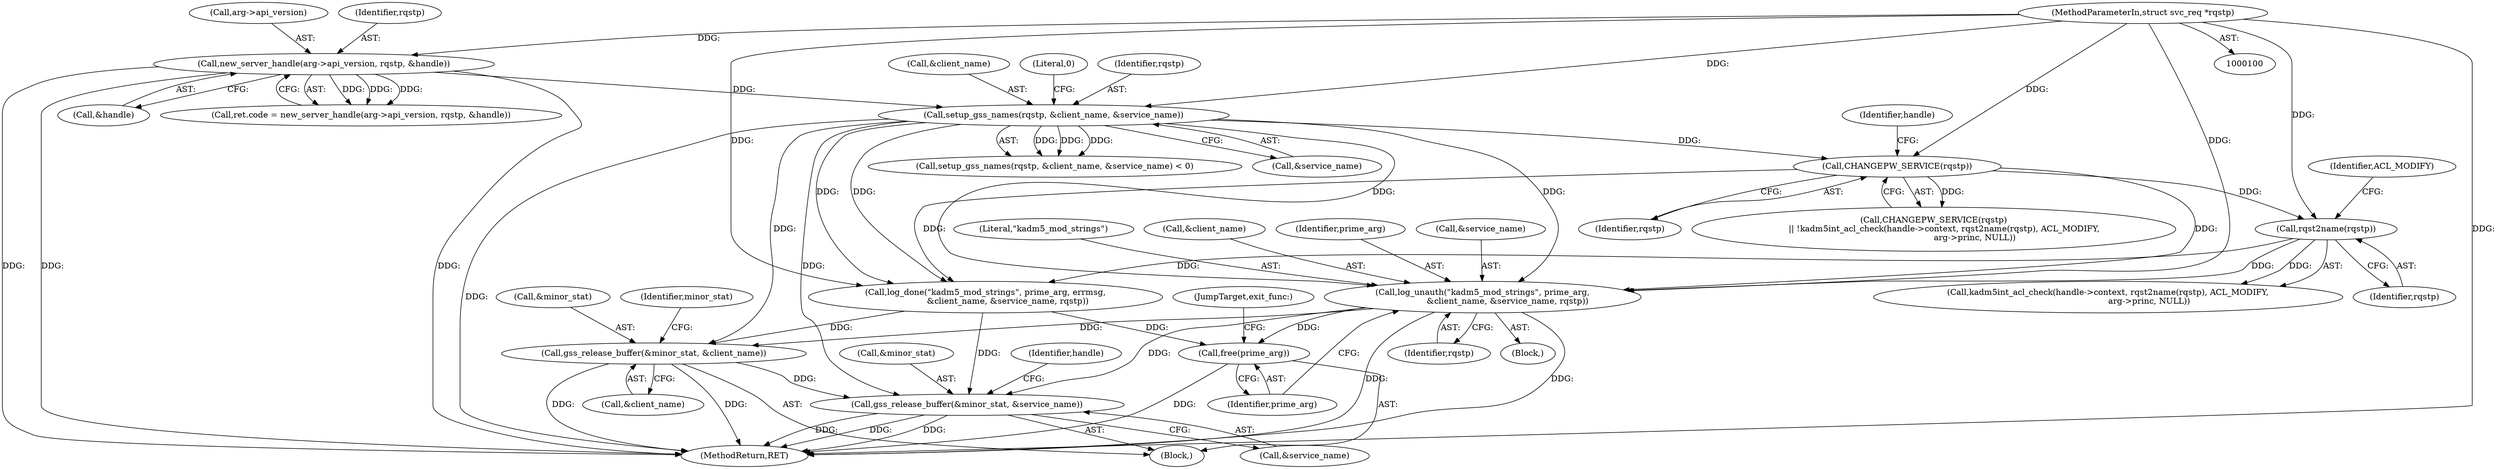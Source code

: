 digraph "0_krb5_83ed75feba32e46f736fcce0d96a0445f29b96c2_19@pointer" {
"1000209" [label="(Call,log_unauth(\"kadm5_mod_strings\", prime_arg,\n                   &client_name, &service_name, rqstp))"];
"1000156" [label="(Call,setup_gss_names(rqstp, &client_name, &service_name))"];
"1000129" [label="(Call,new_server_handle(arg->api_version, rqstp, &handle))"];
"1000102" [label="(MethodParameterIn,struct svc_req *rqstp)"];
"1000189" [label="(Call,CHANGEPW_SERVICE(rqstp))"];
"1000196" [label="(Call,rqst2name(rqstp))"];
"1000269" [label="(Call,free(prime_arg))"];
"1000272" [label="(Call,gss_release_buffer(&minor_stat, &client_name))"];
"1000277" [label="(Call,gss_release_buffer(&minor_stat, &service_name))"];
"1000155" [label="(Call,setup_gss_names(rqstp, &client_name, &service_name) < 0)"];
"1000162" [label="(Literal,0)"];
"1000275" [label="(Call,&client_name)"];
"1000270" [label="(Identifier,prime_arg)"];
"1000251" [label="(Call,log_done(\"kadm5_mod_strings\", prime_arg, errmsg,\n                 &client_name, &service_name, rqstp))"];
"1000160" [label="(Call,&service_name)"];
"1000216" [label="(Identifier,rqstp)"];
"1000133" [label="(Identifier,rqstp)"];
"1000210" [label="(Literal,\"kadm5_mod_strings\")"];
"1000194" [label="(Identifier,handle)"];
"1000134" [label="(Call,&handle)"];
"1000278" [label="(Call,&minor_stat)"];
"1000190" [label="(Identifier,rqstp)"];
"1000102" [label="(MethodParameterIn,struct svc_req *rqstp)"];
"1000130" [label="(Call,arg->api_version)"];
"1000103" [label="(Block,)"];
"1000280" [label="(Call,&service_name)"];
"1000271" [label="(JumpTarget,exit_func:)"];
"1000203" [label="(Block,)"];
"1000273" [label="(Call,&minor_stat)"];
"1000287" [label="(MethodReturn,RET)"];
"1000212" [label="(Call,&client_name)"];
"1000156" [label="(Call,setup_gss_names(rqstp, &client_name, &service_name))"];
"1000157" [label="(Identifier,rqstp)"];
"1000125" [label="(Call,ret.code = new_server_handle(arg->api_version, rqstp, &handle))"];
"1000197" [label="(Identifier,rqstp)"];
"1000209" [label="(Call,log_unauth(\"kadm5_mod_strings\", prime_arg,\n                   &client_name, &service_name, rqstp))"];
"1000189" [label="(Call,CHANGEPW_SERVICE(rqstp))"];
"1000269" [label="(Call,free(prime_arg))"];
"1000198" [label="(Identifier,ACL_MODIFY)"];
"1000277" [label="(Call,gss_release_buffer(&minor_stat, &service_name))"];
"1000192" [label="(Call,kadm5int_acl_check(handle->context, rqst2name(rqstp), ACL_MODIFY,\n                               arg->princ, NULL))"];
"1000272" [label="(Call,gss_release_buffer(&minor_stat, &client_name))"];
"1000279" [label="(Identifier,minor_stat)"];
"1000196" [label="(Call,rqst2name(rqstp))"];
"1000283" [label="(Identifier,handle)"];
"1000158" [label="(Call,&client_name)"];
"1000129" [label="(Call,new_server_handle(arg->api_version, rqstp, &handle))"];
"1000188" [label="(Call,CHANGEPW_SERVICE(rqstp)\n        || !kadm5int_acl_check(handle->context, rqst2name(rqstp), ACL_MODIFY,\n                               arg->princ, NULL))"];
"1000211" [label="(Identifier,prime_arg)"];
"1000214" [label="(Call,&service_name)"];
"1000209" -> "1000203"  [label="AST: "];
"1000209" -> "1000216"  [label="CFG: "];
"1000210" -> "1000209"  [label="AST: "];
"1000211" -> "1000209"  [label="AST: "];
"1000212" -> "1000209"  [label="AST: "];
"1000214" -> "1000209"  [label="AST: "];
"1000216" -> "1000209"  [label="AST: "];
"1000270" -> "1000209"  [label="CFG: "];
"1000209" -> "1000287"  [label="DDG: "];
"1000209" -> "1000287"  [label="DDG: "];
"1000156" -> "1000209"  [label="DDG: "];
"1000156" -> "1000209"  [label="DDG: "];
"1000189" -> "1000209"  [label="DDG: "];
"1000196" -> "1000209"  [label="DDG: "];
"1000102" -> "1000209"  [label="DDG: "];
"1000209" -> "1000269"  [label="DDG: "];
"1000209" -> "1000272"  [label="DDG: "];
"1000209" -> "1000277"  [label="DDG: "];
"1000156" -> "1000155"  [label="AST: "];
"1000156" -> "1000160"  [label="CFG: "];
"1000157" -> "1000156"  [label="AST: "];
"1000158" -> "1000156"  [label="AST: "];
"1000160" -> "1000156"  [label="AST: "];
"1000162" -> "1000156"  [label="CFG: "];
"1000156" -> "1000287"  [label="DDG: "];
"1000156" -> "1000155"  [label="DDG: "];
"1000156" -> "1000155"  [label="DDG: "];
"1000156" -> "1000155"  [label="DDG: "];
"1000129" -> "1000156"  [label="DDG: "];
"1000102" -> "1000156"  [label="DDG: "];
"1000156" -> "1000189"  [label="DDG: "];
"1000156" -> "1000251"  [label="DDG: "];
"1000156" -> "1000251"  [label="DDG: "];
"1000156" -> "1000272"  [label="DDG: "];
"1000156" -> "1000277"  [label="DDG: "];
"1000129" -> "1000125"  [label="AST: "];
"1000129" -> "1000134"  [label="CFG: "];
"1000130" -> "1000129"  [label="AST: "];
"1000133" -> "1000129"  [label="AST: "];
"1000134" -> "1000129"  [label="AST: "];
"1000125" -> "1000129"  [label="CFG: "];
"1000129" -> "1000287"  [label="DDG: "];
"1000129" -> "1000287"  [label="DDG: "];
"1000129" -> "1000287"  [label="DDG: "];
"1000129" -> "1000125"  [label="DDG: "];
"1000129" -> "1000125"  [label="DDG: "];
"1000129" -> "1000125"  [label="DDG: "];
"1000102" -> "1000129"  [label="DDG: "];
"1000102" -> "1000100"  [label="AST: "];
"1000102" -> "1000287"  [label="DDG: "];
"1000102" -> "1000189"  [label="DDG: "];
"1000102" -> "1000196"  [label="DDG: "];
"1000102" -> "1000251"  [label="DDG: "];
"1000189" -> "1000188"  [label="AST: "];
"1000189" -> "1000190"  [label="CFG: "];
"1000190" -> "1000189"  [label="AST: "];
"1000194" -> "1000189"  [label="CFG: "];
"1000188" -> "1000189"  [label="CFG: "];
"1000189" -> "1000188"  [label="DDG: "];
"1000189" -> "1000196"  [label="DDG: "];
"1000189" -> "1000251"  [label="DDG: "];
"1000196" -> "1000192"  [label="AST: "];
"1000196" -> "1000197"  [label="CFG: "];
"1000197" -> "1000196"  [label="AST: "];
"1000198" -> "1000196"  [label="CFG: "];
"1000196" -> "1000192"  [label="DDG: "];
"1000196" -> "1000251"  [label="DDG: "];
"1000269" -> "1000103"  [label="AST: "];
"1000269" -> "1000270"  [label="CFG: "];
"1000270" -> "1000269"  [label="AST: "];
"1000271" -> "1000269"  [label="CFG: "];
"1000269" -> "1000287"  [label="DDG: "];
"1000251" -> "1000269"  [label="DDG: "];
"1000272" -> "1000103"  [label="AST: "];
"1000272" -> "1000275"  [label="CFG: "];
"1000273" -> "1000272"  [label="AST: "];
"1000275" -> "1000272"  [label="AST: "];
"1000279" -> "1000272"  [label="CFG: "];
"1000272" -> "1000287"  [label="DDG: "];
"1000272" -> "1000287"  [label="DDG: "];
"1000251" -> "1000272"  [label="DDG: "];
"1000272" -> "1000277"  [label="DDG: "];
"1000277" -> "1000103"  [label="AST: "];
"1000277" -> "1000280"  [label="CFG: "];
"1000278" -> "1000277"  [label="AST: "];
"1000280" -> "1000277"  [label="AST: "];
"1000283" -> "1000277"  [label="CFG: "];
"1000277" -> "1000287"  [label="DDG: "];
"1000277" -> "1000287"  [label="DDG: "];
"1000277" -> "1000287"  [label="DDG: "];
"1000251" -> "1000277"  [label="DDG: "];
}
